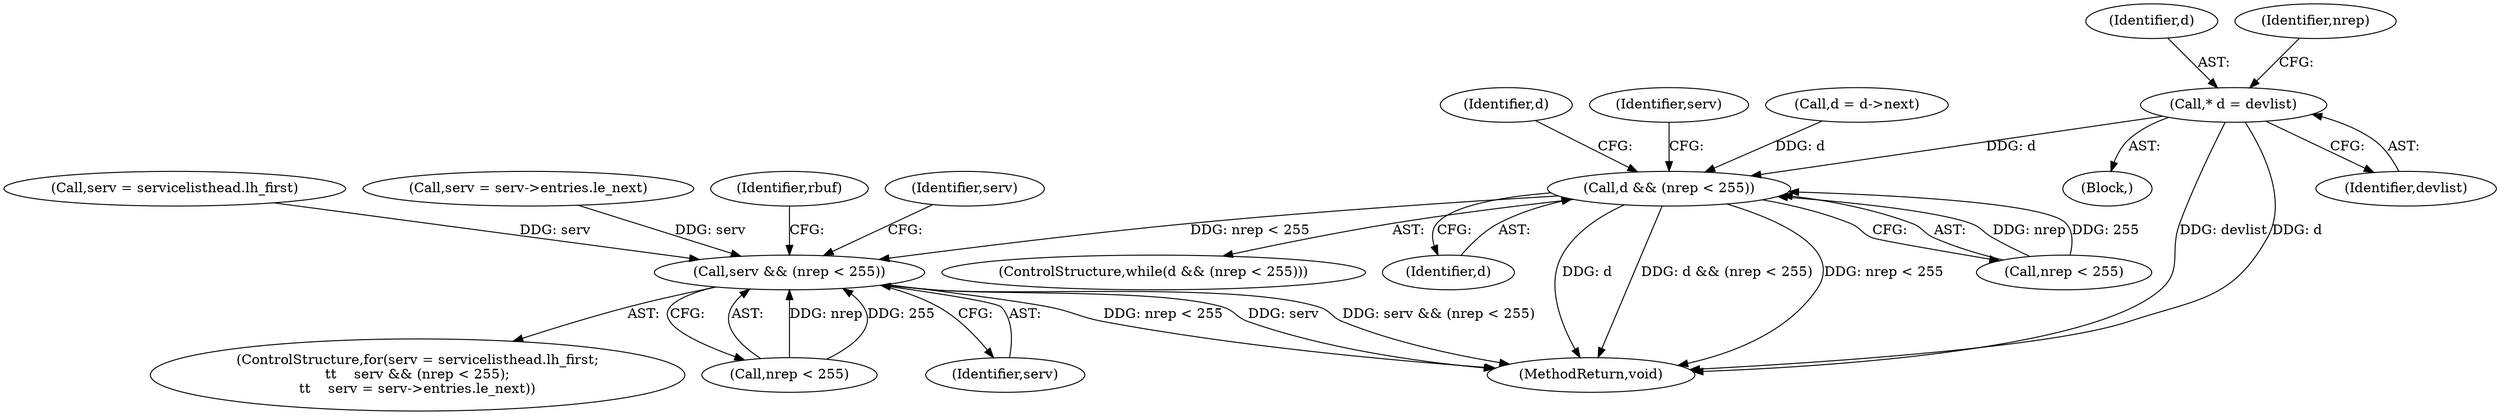 digraph "0_miniupnp_b238cade9a173c6f751a34acf8ccff838a62aa47@pointer" {
"1000124" [label="(Call,* d = devlist)"];
"1000306" [label="(Call,d && (nrep < 255))"];
"1000523" [label="(Call,serv && (nrep < 255))"];
"1000518" [label="(Call,serv = servicelisthead.lh_first)"];
"1000116" [label="(Block,)"];
"1000528" [label="(Call,serv = serv->entries.le_next)"];
"1000315" [label="(Identifier,d)"];
"1000517" [label="(ControlStructure,for(serv = servicelisthead.lh_first;\n\t\t    serv && (nrep < 255);\n\t\t    serv = serv->entries.le_next))"];
"1000654" [label="(Identifier,rbuf)"];
"1000125" [label="(Identifier,d)"];
"1000541" [label="(Identifier,serv)"];
"1000525" [label="(Call,nrep < 255)"];
"1000131" [label="(Identifier,nrep)"];
"1000523" [label="(Call,serv && (nrep < 255))"];
"1000519" [label="(Identifier,serv)"];
"1000305" [label="(ControlStructure,while(d && (nrep < 255)))"];
"1000307" [label="(Identifier,d)"];
"1001136" [label="(MethodReturn,void)"];
"1000308" [label="(Call,nrep < 255)"];
"1000126" [label="(Identifier,devlist)"];
"1000512" [label="(Call,d = d->next)"];
"1000306" [label="(Call,d && (nrep < 255))"];
"1000524" [label="(Identifier,serv)"];
"1000124" [label="(Call,* d = devlist)"];
"1000124" -> "1000116"  [label="AST: "];
"1000124" -> "1000126"  [label="CFG: "];
"1000125" -> "1000124"  [label="AST: "];
"1000126" -> "1000124"  [label="AST: "];
"1000131" -> "1000124"  [label="CFG: "];
"1000124" -> "1001136"  [label="DDG: devlist"];
"1000124" -> "1001136"  [label="DDG: d"];
"1000124" -> "1000306"  [label="DDG: d"];
"1000306" -> "1000305"  [label="AST: "];
"1000306" -> "1000307"  [label="CFG: "];
"1000306" -> "1000308"  [label="CFG: "];
"1000307" -> "1000306"  [label="AST: "];
"1000308" -> "1000306"  [label="AST: "];
"1000315" -> "1000306"  [label="CFG: "];
"1000519" -> "1000306"  [label="CFG: "];
"1000306" -> "1001136"  [label="DDG: d"];
"1000306" -> "1001136"  [label="DDG: d && (nrep < 255)"];
"1000306" -> "1001136"  [label="DDG: nrep < 255"];
"1000512" -> "1000306"  [label="DDG: d"];
"1000308" -> "1000306"  [label="DDG: nrep"];
"1000308" -> "1000306"  [label="DDG: 255"];
"1000306" -> "1000523"  [label="DDG: nrep < 255"];
"1000523" -> "1000517"  [label="AST: "];
"1000523" -> "1000524"  [label="CFG: "];
"1000523" -> "1000525"  [label="CFG: "];
"1000524" -> "1000523"  [label="AST: "];
"1000525" -> "1000523"  [label="AST: "];
"1000541" -> "1000523"  [label="CFG: "];
"1000654" -> "1000523"  [label="CFG: "];
"1000523" -> "1001136"  [label="DDG: nrep < 255"];
"1000523" -> "1001136"  [label="DDG: serv"];
"1000523" -> "1001136"  [label="DDG: serv && (nrep < 255)"];
"1000518" -> "1000523"  [label="DDG: serv"];
"1000528" -> "1000523"  [label="DDG: serv"];
"1000525" -> "1000523"  [label="DDG: nrep"];
"1000525" -> "1000523"  [label="DDG: 255"];
}

